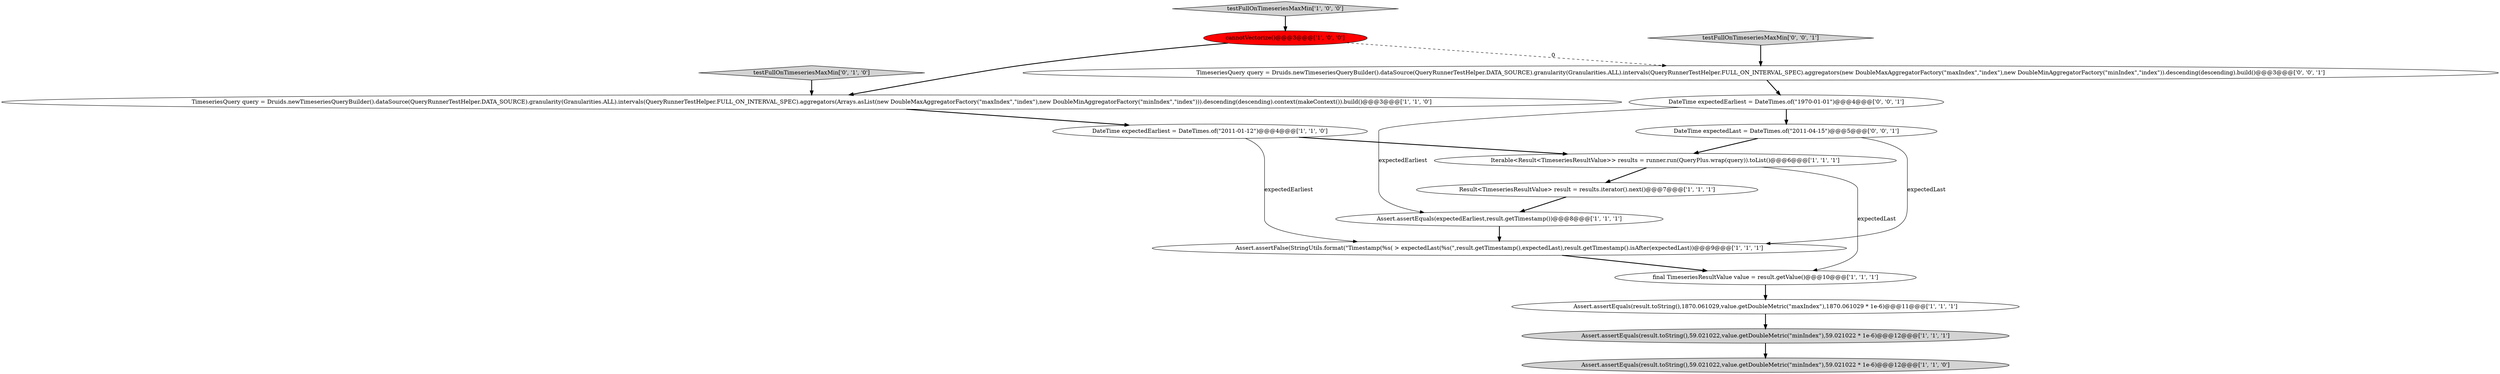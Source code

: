 digraph {
7 [style = filled, label = "Assert.assertEquals(result.toString(),59.021022,value.getDoubleMetric(\"minIndex\"),59.021022 * 1e-6)@@@12@@@['1', '1', '1']", fillcolor = lightgray, shape = ellipse image = "AAA0AAABBB1BBB"];
14 [style = filled, label = "DateTime expectedEarliest = DateTimes.of(\"1970-01-01\")@@@4@@@['0', '0', '1']", fillcolor = white, shape = ellipse image = "AAA0AAABBB3BBB"];
13 [style = filled, label = "testFullOnTimeseriesMaxMin['0', '0', '1']", fillcolor = lightgray, shape = diamond image = "AAA0AAABBB3BBB"];
15 [style = filled, label = "TimeseriesQuery query = Druids.newTimeseriesQueryBuilder().dataSource(QueryRunnerTestHelper.DATA_SOURCE).granularity(Granularities.ALL).intervals(QueryRunnerTestHelper.FULL_ON_INTERVAL_SPEC).aggregators(new DoubleMaxAggregatorFactory(\"maxIndex\",\"index\"),new DoubleMinAggregatorFactory(\"minIndex\",\"index\")).descending(descending).build()@@@3@@@['0', '0', '1']", fillcolor = white, shape = ellipse image = "AAA0AAABBB3BBB"];
3 [style = filled, label = "TimeseriesQuery query = Druids.newTimeseriesQueryBuilder().dataSource(QueryRunnerTestHelper.DATA_SOURCE).granularity(Granularities.ALL).intervals(QueryRunnerTestHelper.FULL_ON_INTERVAL_SPEC).aggregators(Arrays.asList(new DoubleMaxAggregatorFactory(\"maxIndex\",\"index\"),new DoubleMinAggregatorFactory(\"minIndex\",\"index\"))).descending(descending).context(makeContext()).build()@@@3@@@['1', '1', '0']", fillcolor = white, shape = ellipse image = "AAA0AAABBB1BBB"];
9 [style = filled, label = "Assert.assertEquals(result.toString(),59.021022,value.getDoubleMetric(\"minIndex\"),59.021022 * 1e-6)@@@12@@@['1', '1', '0']", fillcolor = lightgray, shape = ellipse image = "AAA0AAABBB1BBB"];
2 [style = filled, label = "Assert.assertEquals(expectedEarliest,result.getTimestamp())@@@8@@@['1', '1', '1']", fillcolor = white, shape = ellipse image = "AAA0AAABBB1BBB"];
1 [style = filled, label = "Result<TimeseriesResultValue> result = results.iterator().next()@@@7@@@['1', '1', '1']", fillcolor = white, shape = ellipse image = "AAA0AAABBB1BBB"];
6 [style = filled, label = "Assert.assertEquals(result.toString(),1870.061029,value.getDoubleMetric(\"maxIndex\"),1870.061029 * 1e-6)@@@11@@@['1', '1', '1']", fillcolor = white, shape = ellipse image = "AAA0AAABBB1BBB"];
11 [style = filled, label = "testFullOnTimeseriesMaxMin['1', '0', '0']", fillcolor = lightgray, shape = diamond image = "AAA0AAABBB1BBB"];
12 [style = filled, label = "testFullOnTimeseriesMaxMin['0', '1', '0']", fillcolor = lightgray, shape = diamond image = "AAA0AAABBB2BBB"];
8 [style = filled, label = "Assert.assertFalse(StringUtils.format(\"Timestamp(%s( > expectedLast(%s(\",result.getTimestamp(),expectedLast),result.getTimestamp().isAfter(expectedLast))@@@9@@@['1', '1', '1']", fillcolor = white, shape = ellipse image = "AAA0AAABBB1BBB"];
16 [style = filled, label = "DateTime expectedLast = DateTimes.of(\"2011-04-15\")@@@5@@@['0', '0', '1']", fillcolor = white, shape = ellipse image = "AAA0AAABBB3BBB"];
10 [style = filled, label = "cannotVectorize()@@@3@@@['1', '0', '0']", fillcolor = red, shape = ellipse image = "AAA1AAABBB1BBB"];
5 [style = filled, label = "final TimeseriesResultValue value = result.getValue()@@@10@@@['1', '1', '1']", fillcolor = white, shape = ellipse image = "AAA0AAABBB1BBB"];
0 [style = filled, label = "Iterable<Result<TimeseriesResultValue>> results = runner.run(QueryPlus.wrap(query)).toList()@@@6@@@['1', '1', '1']", fillcolor = white, shape = ellipse image = "AAA0AAABBB1BBB"];
4 [style = filled, label = "DateTime expectedEarliest = DateTimes.of(\"2011-01-12\")@@@4@@@['1', '1', '0']", fillcolor = white, shape = ellipse image = "AAA0AAABBB1BBB"];
14->16 [style = bold, label=""];
10->15 [style = dashed, label="0"];
16->0 [style = bold, label=""];
15->14 [style = bold, label=""];
10->3 [style = bold, label=""];
16->8 [style = solid, label="expectedLast"];
3->4 [style = bold, label=""];
0->5 [style = solid, label="expectedLast"];
4->0 [style = bold, label=""];
7->9 [style = bold, label=""];
5->6 [style = bold, label=""];
8->5 [style = bold, label=""];
11->10 [style = bold, label=""];
0->1 [style = bold, label=""];
1->2 [style = bold, label=""];
12->3 [style = bold, label=""];
13->15 [style = bold, label=""];
6->7 [style = bold, label=""];
14->2 [style = solid, label="expectedEarliest"];
2->8 [style = bold, label=""];
4->8 [style = solid, label="expectedEarliest"];
}
